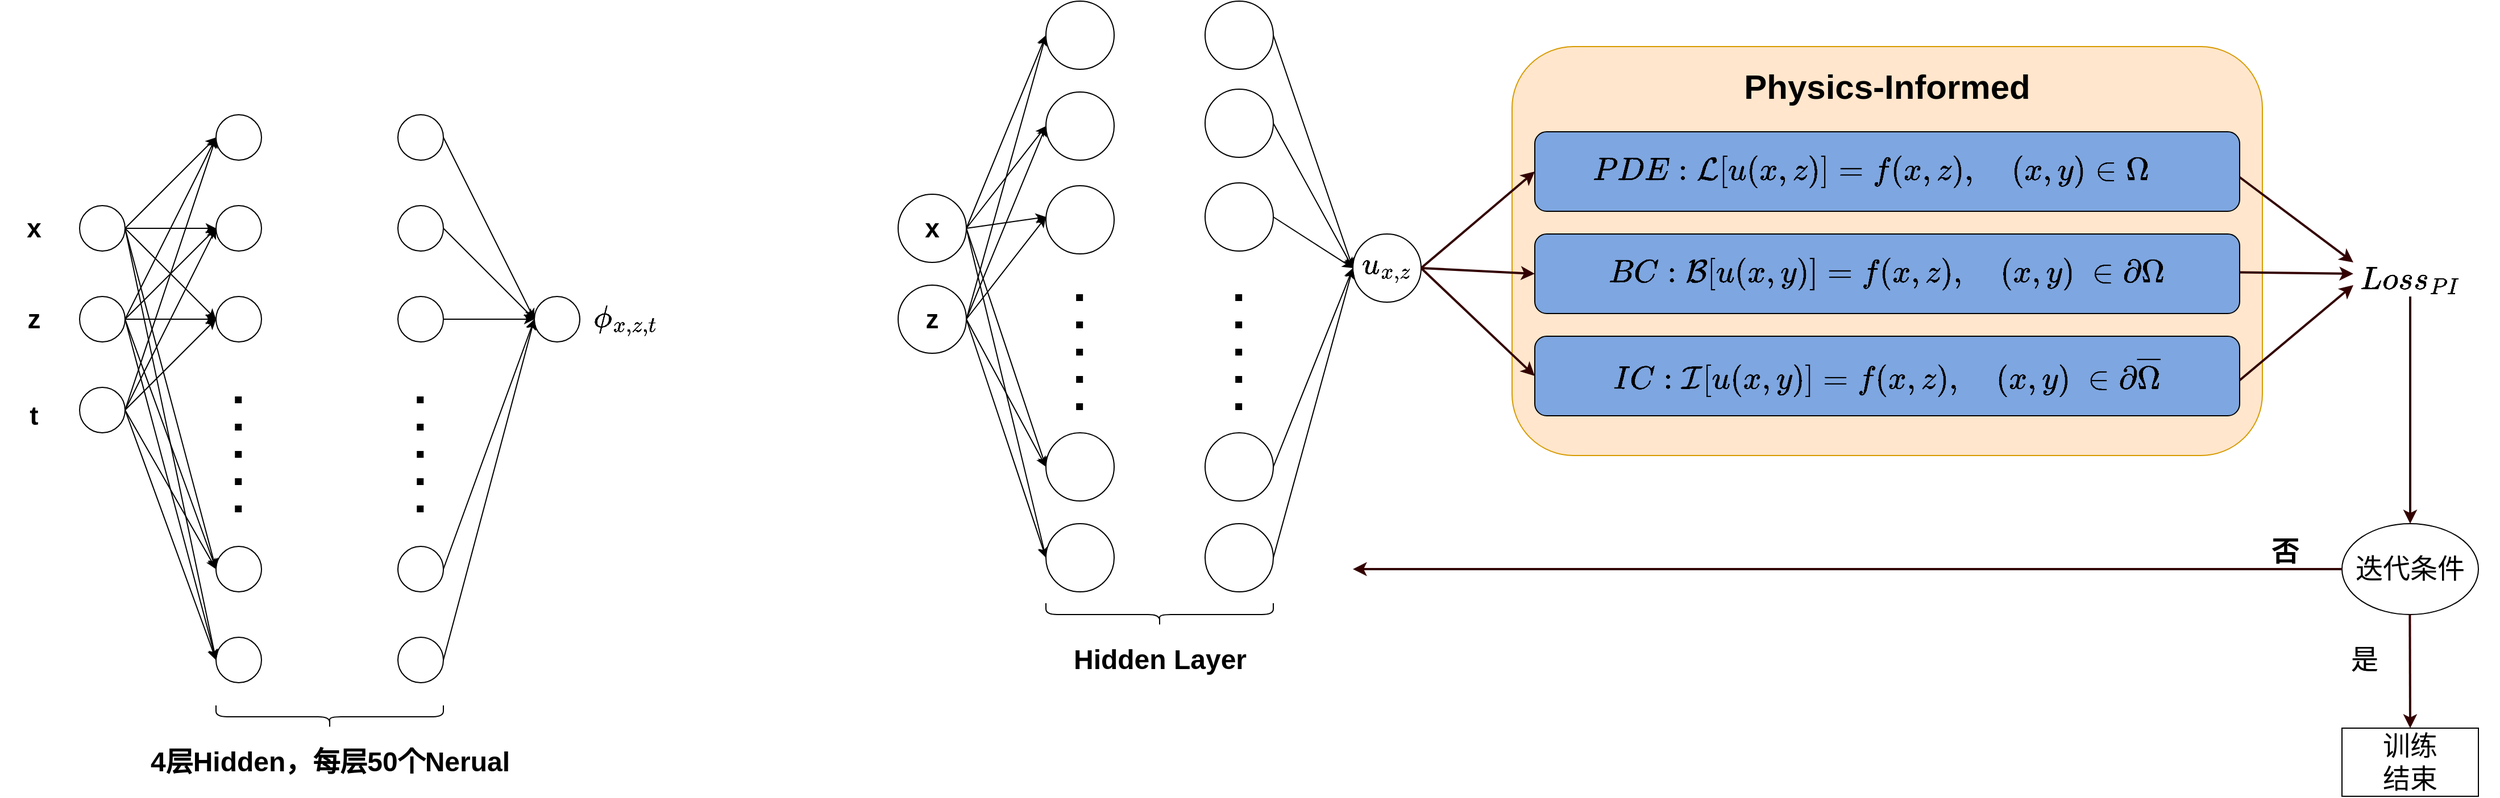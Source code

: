 <mxfile version="21.1.1" type="github">
  <diagram id="BGPPuXDgcSyirsf8uZ6b" name="第 1 页">
    <mxGraphModel dx="1051" dy="570" grid="1" gridSize="10" guides="1" tooltips="1" connect="1" arrows="1" fold="1" page="1" pageScale="1" pageWidth="827" pageHeight="1169" math="1" shadow="0">
      <root>
        <mxCell id="0" />
        <mxCell id="1" parent="0" />
        <mxCell id="BIqSKgo9l4PMibwo_51w-2" value="" style="ellipse;whiteSpace=wrap;html=1;aspect=fixed;" parent="1" vertex="1">
          <mxGeometry x="80" y="200" width="40" height="40" as="geometry" />
        </mxCell>
        <mxCell id="BIqSKgo9l4PMibwo_51w-4" value="" style="ellipse;whiteSpace=wrap;html=1;aspect=fixed;" parent="1" vertex="1">
          <mxGeometry x="80" y="280" width="40" height="40" as="geometry" />
        </mxCell>
        <mxCell id="BIqSKgo9l4PMibwo_51w-5" value="" style="ellipse;whiteSpace=wrap;html=1;aspect=fixed;" parent="1" vertex="1">
          <mxGeometry x="80" y="360" width="40" height="40" as="geometry" />
        </mxCell>
        <mxCell id="BIqSKgo9l4PMibwo_51w-6" value="" style="ellipse;whiteSpace=wrap;html=1;aspect=fixed;" parent="1" vertex="1">
          <mxGeometry x="200" y="120" width="40" height="40" as="geometry" />
        </mxCell>
        <mxCell id="BIqSKgo9l4PMibwo_51w-7" value="" style="ellipse;whiteSpace=wrap;html=1;aspect=fixed;" parent="1" vertex="1">
          <mxGeometry x="200" y="200" width="40" height="40" as="geometry" />
        </mxCell>
        <mxCell id="BIqSKgo9l4PMibwo_51w-8" value="" style="ellipse;whiteSpace=wrap;html=1;aspect=fixed;" parent="1" vertex="1">
          <mxGeometry x="200" y="280" width="40" height="40" as="geometry" />
        </mxCell>
        <mxCell id="BIqSKgo9l4PMibwo_51w-9" value="" style="ellipse;whiteSpace=wrap;html=1;aspect=fixed;" parent="1" vertex="1">
          <mxGeometry x="200" y="500" width="40" height="40" as="geometry" />
        </mxCell>
        <mxCell id="BIqSKgo9l4PMibwo_51w-10" value="" style="ellipse;whiteSpace=wrap;html=1;aspect=fixed;" parent="1" vertex="1">
          <mxGeometry x="200" y="580" width="40" height="40" as="geometry" />
        </mxCell>
        <mxCell id="BIqSKgo9l4PMibwo_51w-11" value="" style="ellipse;whiteSpace=wrap;html=1;aspect=fixed;" parent="1" vertex="1">
          <mxGeometry x="360" y="120" width="40" height="40" as="geometry" />
        </mxCell>
        <mxCell id="BIqSKgo9l4PMibwo_51w-12" value="" style="ellipse;whiteSpace=wrap;html=1;aspect=fixed;" parent="1" vertex="1">
          <mxGeometry x="360" y="200" width="40" height="40" as="geometry" />
        </mxCell>
        <mxCell id="BIqSKgo9l4PMibwo_51w-13" value="" style="ellipse;whiteSpace=wrap;html=1;aspect=fixed;" parent="1" vertex="1">
          <mxGeometry x="360" y="280" width="40" height="40" as="geometry" />
        </mxCell>
        <mxCell id="BIqSKgo9l4PMibwo_51w-14" value="" style="ellipse;whiteSpace=wrap;html=1;aspect=fixed;" parent="1" vertex="1">
          <mxGeometry x="360" y="500" width="40" height="40" as="geometry" />
        </mxCell>
        <mxCell id="BIqSKgo9l4PMibwo_51w-15" value="" style="ellipse;whiteSpace=wrap;html=1;aspect=fixed;" parent="1" vertex="1">
          <mxGeometry x="360" y="580" width="40" height="40" as="geometry" />
        </mxCell>
        <mxCell id="BIqSKgo9l4PMibwo_51w-17" value="" style="ellipse;whiteSpace=wrap;html=1;aspect=fixed;" parent="1" vertex="1">
          <mxGeometry x="480" y="280" width="40" height="40" as="geometry" />
        </mxCell>
        <mxCell id="BIqSKgo9l4PMibwo_51w-18" value="" style="endArrow=classic;html=1;rounded=0;exitX=1;exitY=0.5;exitDx=0;exitDy=0;entryX=0;entryY=0.5;entryDx=0;entryDy=0;" parent="1" source="BIqSKgo9l4PMibwo_51w-2" target="BIqSKgo9l4PMibwo_51w-6" edge="1">
          <mxGeometry width="50" height="50" relative="1" as="geometry">
            <mxPoint x="120" y="200" as="sourcePoint" />
            <mxPoint x="170" y="150" as="targetPoint" />
          </mxGeometry>
        </mxCell>
        <mxCell id="BIqSKgo9l4PMibwo_51w-19" value="" style="endArrow=classic;html=1;rounded=0;exitX=1;exitY=0.5;exitDx=0;exitDy=0;entryX=0;entryY=0.5;entryDx=0;entryDy=0;" parent="1" source="BIqSKgo9l4PMibwo_51w-2" target="BIqSKgo9l4PMibwo_51w-7" edge="1">
          <mxGeometry width="50" height="50" relative="1" as="geometry">
            <mxPoint x="130" y="230" as="sourcePoint" />
            <mxPoint x="210" y="150" as="targetPoint" />
          </mxGeometry>
        </mxCell>
        <mxCell id="BIqSKgo9l4PMibwo_51w-20" value="" style="endArrow=classic;html=1;rounded=0;entryX=0;entryY=0.5;entryDx=0;entryDy=0;" parent="1" target="BIqSKgo9l4PMibwo_51w-8" edge="1">
          <mxGeometry width="50" height="50" relative="1" as="geometry">
            <mxPoint x="120" y="220" as="sourcePoint" />
            <mxPoint x="210" y="230" as="targetPoint" />
          </mxGeometry>
        </mxCell>
        <mxCell id="BIqSKgo9l4PMibwo_51w-21" value="" style="endArrow=classic;html=1;rounded=0;entryX=0;entryY=0.5;entryDx=0;entryDy=0;" parent="1" target="BIqSKgo9l4PMibwo_51w-9" edge="1">
          <mxGeometry width="50" height="50" relative="1" as="geometry">
            <mxPoint x="120" y="220" as="sourcePoint" />
            <mxPoint x="220" y="240" as="targetPoint" />
          </mxGeometry>
        </mxCell>
        <mxCell id="BIqSKgo9l4PMibwo_51w-22" value="" style="endArrow=classic;html=1;rounded=0;entryX=0;entryY=0.5;entryDx=0;entryDy=0;exitX=1;exitY=0.5;exitDx=0;exitDy=0;" parent="1" source="BIqSKgo9l4PMibwo_51w-2" target="BIqSKgo9l4PMibwo_51w-10" edge="1">
          <mxGeometry width="50" height="50" relative="1" as="geometry">
            <mxPoint x="130" y="230" as="sourcePoint" />
            <mxPoint x="210" y="390" as="targetPoint" />
          </mxGeometry>
        </mxCell>
        <mxCell id="BIqSKgo9l4PMibwo_51w-23" value="" style="endArrow=classic;html=1;rounded=0;entryX=0;entryY=0.5;entryDx=0;entryDy=0;" parent="1" target="BIqSKgo9l4PMibwo_51w-6" edge="1">
          <mxGeometry width="50" height="50" relative="1" as="geometry">
            <mxPoint x="120" y="300" as="sourcePoint" />
            <mxPoint x="210" y="150.0" as="targetPoint" />
          </mxGeometry>
        </mxCell>
        <mxCell id="BIqSKgo9l4PMibwo_51w-24" value="" style="endArrow=classic;html=1;rounded=0;entryX=0;entryY=0.5;entryDx=0;entryDy=0;" parent="1" target="BIqSKgo9l4PMibwo_51w-7" edge="1">
          <mxGeometry width="50" height="50" relative="1" as="geometry">
            <mxPoint x="120" y="300" as="sourcePoint" />
            <mxPoint x="210" y="230" as="targetPoint" />
          </mxGeometry>
        </mxCell>
        <mxCell id="BIqSKgo9l4PMibwo_51w-25" value="" style="endArrow=classic;html=1;rounded=0;entryX=0;entryY=0.5;entryDx=0;entryDy=0;" parent="1" target="BIqSKgo9l4PMibwo_51w-8" edge="1">
          <mxGeometry width="50" height="50" relative="1" as="geometry">
            <mxPoint x="120" y="300" as="sourcePoint" />
            <mxPoint x="210" y="310" as="targetPoint" />
          </mxGeometry>
        </mxCell>
        <mxCell id="BIqSKgo9l4PMibwo_51w-26" value="" style="endArrow=classic;html=1;rounded=0;entryX=0;entryY=0.5;entryDx=0;entryDy=0;" parent="1" target="BIqSKgo9l4PMibwo_51w-9" edge="1">
          <mxGeometry width="50" height="50" relative="1" as="geometry">
            <mxPoint x="120" y="300" as="sourcePoint" />
            <mxPoint x="220" y="340" as="targetPoint" />
          </mxGeometry>
        </mxCell>
        <mxCell id="BIqSKgo9l4PMibwo_51w-27" value="" style="endArrow=classic;html=1;rounded=0;exitX=1;exitY=0.5;exitDx=0;exitDy=0;entryX=0;entryY=0.5;entryDx=0;entryDy=0;" parent="1" source="BIqSKgo9l4PMibwo_51w-4" target="BIqSKgo9l4PMibwo_51w-10" edge="1">
          <mxGeometry width="50" height="50" relative="1" as="geometry">
            <mxPoint x="130" y="230" as="sourcePoint" />
            <mxPoint x="140" y="470" as="targetPoint" />
          </mxGeometry>
        </mxCell>
        <mxCell id="BIqSKgo9l4PMibwo_51w-29" value="" style="endArrow=classic;html=1;rounded=0;exitX=1;exitY=0.5;exitDx=0;exitDy=0;entryX=0;entryY=0.5;entryDx=0;entryDy=0;" parent="1" source="BIqSKgo9l4PMibwo_51w-5" target="BIqSKgo9l4PMibwo_51w-6" edge="1">
          <mxGeometry width="50" height="50" relative="1" as="geometry">
            <mxPoint x="150" y="320" as="sourcePoint" />
            <mxPoint x="200" y="270" as="targetPoint" />
          </mxGeometry>
        </mxCell>
        <mxCell id="BIqSKgo9l4PMibwo_51w-30" value="" style="endArrow=classic;html=1;rounded=0;exitX=1;exitY=0.5;exitDx=0;exitDy=0;entryX=0;entryY=0.5;entryDx=0;entryDy=0;" parent="1" source="BIqSKgo9l4PMibwo_51w-5" target="BIqSKgo9l4PMibwo_51w-7" edge="1">
          <mxGeometry width="50" height="50" relative="1" as="geometry">
            <mxPoint x="130" y="390" as="sourcePoint" />
            <mxPoint x="210" y="150" as="targetPoint" />
          </mxGeometry>
        </mxCell>
        <mxCell id="BIqSKgo9l4PMibwo_51w-31" value="" style="endArrow=classic;html=1;rounded=0;exitX=1;exitY=0.5;exitDx=0;exitDy=0;entryX=0;entryY=0.5;entryDx=0;entryDy=0;" parent="1" source="BIqSKgo9l4PMibwo_51w-5" target="BIqSKgo9l4PMibwo_51w-8" edge="1">
          <mxGeometry width="50" height="50" relative="1" as="geometry">
            <mxPoint x="130" y="390" as="sourcePoint" />
            <mxPoint x="210" y="230" as="targetPoint" />
          </mxGeometry>
        </mxCell>
        <mxCell id="BIqSKgo9l4PMibwo_51w-32" value="" style="endArrow=classic;html=1;rounded=0;exitX=1;exitY=0.5;exitDx=0;exitDy=0;entryX=0;entryY=0.5;entryDx=0;entryDy=0;" parent="1" source="BIqSKgo9l4PMibwo_51w-5" target="BIqSKgo9l4PMibwo_51w-9" edge="1">
          <mxGeometry width="50" height="50" relative="1" as="geometry">
            <mxPoint x="130" y="530" as="sourcePoint" />
            <mxPoint x="210" y="450" as="targetPoint" />
          </mxGeometry>
        </mxCell>
        <mxCell id="BIqSKgo9l4PMibwo_51w-33" value="" style="endArrow=classic;html=1;rounded=0;exitX=1;exitY=0.5;exitDx=0;exitDy=0;entryX=0;entryY=0.5;entryDx=0;entryDy=0;" parent="1" source="BIqSKgo9l4PMibwo_51w-5" target="BIqSKgo9l4PMibwo_51w-10" edge="1">
          <mxGeometry width="50" height="50" relative="1" as="geometry">
            <mxPoint x="130" y="530" as="sourcePoint" />
            <mxPoint x="210" y="530" as="targetPoint" />
          </mxGeometry>
        </mxCell>
        <mxCell id="BIqSKgo9l4PMibwo_51w-39" value="" style="endArrow=classic;html=1;rounded=0;entryX=0;entryY=0.5;entryDx=0;entryDy=0;exitX=1;exitY=0.5;exitDx=0;exitDy=0;" parent="1" source="BIqSKgo9l4PMibwo_51w-13" target="BIqSKgo9l4PMibwo_51w-17" edge="1">
          <mxGeometry width="50" height="50" relative="1" as="geometry">
            <mxPoint x="630" y="200" as="sourcePoint" />
            <mxPoint x="710" y="440" as="targetPoint" />
          </mxGeometry>
        </mxCell>
        <mxCell id="BIqSKgo9l4PMibwo_51w-44" value="" style="endArrow=classic;html=1;rounded=0;exitX=1;exitY=0.5;exitDx=0;exitDy=0;entryX=0;entryY=0.5;entryDx=0;entryDy=0;" parent="1" source="BIqSKgo9l4PMibwo_51w-15" target="BIqSKgo9l4PMibwo_51w-17" edge="1">
          <mxGeometry width="50" height="50" relative="1" as="geometry">
            <mxPoint x="630" y="280" as="sourcePoint" />
            <mxPoint x="710" y="440" as="targetPoint" />
          </mxGeometry>
        </mxCell>
        <mxCell id="BIqSKgo9l4PMibwo_51w-46" value="" style="endArrow=classic;html=1;rounded=0;exitX=1;exitY=0.5;exitDx=0;exitDy=0;entryX=0;entryY=0.5;entryDx=0;entryDy=0;" parent="1" source="BIqSKgo9l4PMibwo_51w-11" target="BIqSKgo9l4PMibwo_51w-17" edge="1">
          <mxGeometry width="50" height="50" relative="1" as="geometry">
            <mxPoint x="630" y="360" as="sourcePoint" />
            <mxPoint x="710" y="200" as="targetPoint" />
          </mxGeometry>
        </mxCell>
        <mxCell id="BIqSKgo9l4PMibwo_51w-48" value="" style="endArrow=classic;html=1;rounded=0;exitX=1;exitY=0.5;exitDx=0;exitDy=0;entryX=0;entryY=0.5;entryDx=0;entryDy=0;" parent="1" source="BIqSKgo9l4PMibwo_51w-12" target="BIqSKgo9l4PMibwo_51w-17" edge="1">
          <mxGeometry width="50" height="50" relative="1" as="geometry">
            <mxPoint x="630" y="360" as="sourcePoint" />
            <mxPoint x="710" y="360" as="targetPoint" />
          </mxGeometry>
        </mxCell>
        <mxCell id="BIqSKgo9l4PMibwo_51w-49" value="" style="endArrow=classic;html=1;rounded=0;exitX=1;exitY=0.5;exitDx=0;exitDy=0;entryX=0;entryY=0.5;entryDx=0;entryDy=0;" parent="1" source="BIqSKgo9l4PMibwo_51w-14" target="BIqSKgo9l4PMibwo_51w-17" edge="1">
          <mxGeometry width="50" height="50" relative="1" as="geometry">
            <mxPoint x="630" y="360" as="sourcePoint" />
            <mxPoint x="710" y="440" as="targetPoint" />
          </mxGeometry>
        </mxCell>
        <mxCell id="BIqSKgo9l4PMibwo_51w-50" value="&lt;font style=&quot;font-size: 23px;&quot;&gt;&lt;b&gt;x&lt;/b&gt;&lt;/font&gt;" style="text;html=1;strokeColor=none;fillColor=none;align=center;verticalAlign=middle;whiteSpace=wrap;rounded=0;" parent="1" vertex="1">
          <mxGeometry x="10" y="205" width="60" height="30" as="geometry" />
        </mxCell>
        <mxCell id="BIqSKgo9l4PMibwo_51w-51" value="&lt;span style=&quot;font-size: 23px;&quot;&gt;&lt;b&gt;z&lt;/b&gt;&lt;/span&gt;" style="text;html=1;strokeColor=none;fillColor=none;align=center;verticalAlign=middle;whiteSpace=wrap;rounded=0;" parent="1" vertex="1">
          <mxGeometry x="10" y="285" width="60" height="30" as="geometry" />
        </mxCell>
        <mxCell id="BIqSKgo9l4PMibwo_51w-52" value="&lt;span style=&quot;font-size: 23px;&quot;&gt;&lt;b&gt;t&lt;/b&gt;&lt;/span&gt;" style="text;html=1;strokeColor=none;fillColor=none;align=center;verticalAlign=middle;whiteSpace=wrap;rounded=0;" parent="1" vertex="1">
          <mxGeometry x="10" y="370" width="60" height="30" as="geometry" />
        </mxCell>
        <mxCell id="BIqSKgo9l4PMibwo_51w-53" value="&lt;span style=&quot;font-size: 23px;&quot;&gt;&lt;b&gt;$$\phi_{x,z,t}$$&lt;/b&gt;&lt;/span&gt;" style="text;html=1;strokeColor=none;fillColor=none;align=center;verticalAlign=middle;whiteSpace=wrap;rounded=0;" parent="1" vertex="1">
          <mxGeometry x="530" y="285" width="60" height="30" as="geometry" />
        </mxCell>
        <mxCell id="BIqSKgo9l4PMibwo_51w-54" value="" style="shape=curlyBracket;whiteSpace=wrap;html=1;rounded=1;fontSize=23;direction=north;" parent="1" vertex="1">
          <mxGeometry x="200" y="640" width="200" height="20" as="geometry" />
        </mxCell>
        <mxCell id="BIqSKgo9l4PMibwo_51w-56" value="" style="endArrow=none;dashed=1;html=1;dashPattern=1 3;strokeWidth=6;rounded=1;fontSize=29;" parent="1" edge="1">
          <mxGeometry width="50" height="50" relative="1" as="geometry">
            <mxPoint x="219.63" y="470" as="sourcePoint" />
            <mxPoint x="219.63" y="350" as="targetPoint" />
          </mxGeometry>
        </mxCell>
        <mxCell id="BIqSKgo9l4PMibwo_51w-57" value="" style="endArrow=none;dashed=1;html=1;dashPattern=1 3;strokeWidth=6;rounded=1;fontSize=29;" parent="1" edge="1">
          <mxGeometry width="50" height="50" relative="1" as="geometry">
            <mxPoint x="379.63" y="470" as="sourcePoint" />
            <mxPoint x="379.63" y="350" as="targetPoint" />
          </mxGeometry>
        </mxCell>
        <mxCell id="BIqSKgo9l4PMibwo_51w-58" value="4层Hidden，每层50个Nerual" style="text;strokeColor=none;fillColor=none;html=1;fontSize=24;fontStyle=1;verticalAlign=middle;align=center;" parent="1" vertex="1">
          <mxGeometry x="250" y="670" width="100" height="40" as="geometry" />
        </mxCell>
        <mxCell id="tx-F0HuQwgRJXuI3f8wR-14" value="" style="ellipse;whiteSpace=wrap;html=1;aspect=fixed;" vertex="1" parent="1">
          <mxGeometry x="1200" y="225" width="60" height="60" as="geometry" />
        </mxCell>
        <mxCell id="tx-F0HuQwgRJXuI3f8wR-15" value="" style="endArrow=classic;html=1;rounded=0;exitX=1;exitY=0.5;exitDx=0;exitDy=0;entryX=0;entryY=0.5;entryDx=0;entryDy=0;" edge="1" parent="1">
          <mxGeometry width="50" height="50" relative="1" as="geometry">
            <mxPoint x="860" y="220" as="sourcePoint" />
            <mxPoint x="930" y="50.0" as="targetPoint" />
          </mxGeometry>
        </mxCell>
        <mxCell id="tx-F0HuQwgRJXuI3f8wR-16" value="" style="endArrow=classic;html=1;rounded=0;exitX=1;exitY=0.5;exitDx=0;exitDy=0;entryX=0;entryY=0.5;entryDx=0;entryDy=0;" edge="1" parent="1">
          <mxGeometry width="50" height="50" relative="1" as="geometry">
            <mxPoint x="860" y="220" as="sourcePoint" />
            <mxPoint x="930" y="130" as="targetPoint" />
          </mxGeometry>
        </mxCell>
        <mxCell id="tx-F0HuQwgRJXuI3f8wR-17" value="" style="endArrow=classic;html=1;rounded=0;entryX=0;entryY=0.5;entryDx=0;entryDy=0;" edge="1" parent="1">
          <mxGeometry width="50" height="50" relative="1" as="geometry">
            <mxPoint x="860" y="220" as="sourcePoint" />
            <mxPoint x="930" y="210" as="targetPoint" />
          </mxGeometry>
        </mxCell>
        <mxCell id="tx-F0HuQwgRJXuI3f8wR-18" value="" style="endArrow=classic;html=1;rounded=0;entryX=0;entryY=0.5;entryDx=0;entryDy=0;" edge="1" parent="1">
          <mxGeometry width="50" height="50" relative="1" as="geometry">
            <mxPoint x="860" y="220" as="sourcePoint" />
            <mxPoint x="930" y="430" as="targetPoint" />
          </mxGeometry>
        </mxCell>
        <mxCell id="tx-F0HuQwgRJXuI3f8wR-19" value="" style="endArrow=classic;html=1;rounded=0;entryX=0;entryY=0.5;entryDx=0;entryDy=0;exitX=1;exitY=0.5;exitDx=0;exitDy=0;" edge="1" parent="1">
          <mxGeometry width="50" height="50" relative="1" as="geometry">
            <mxPoint x="860" y="220" as="sourcePoint" />
            <mxPoint x="930" y="510" as="targetPoint" />
          </mxGeometry>
        </mxCell>
        <mxCell id="tx-F0HuQwgRJXuI3f8wR-20" value="" style="endArrow=classic;html=1;rounded=0;entryX=0;entryY=0.5;entryDx=0;entryDy=0;" edge="1" parent="1">
          <mxGeometry width="50" height="50" relative="1" as="geometry">
            <mxPoint x="860" y="300" as="sourcePoint" />
            <mxPoint x="930" y="50.0" as="targetPoint" />
          </mxGeometry>
        </mxCell>
        <mxCell id="tx-F0HuQwgRJXuI3f8wR-21" value="" style="endArrow=classic;html=1;rounded=0;entryX=0;entryY=0.5;entryDx=0;entryDy=0;" edge="1" parent="1">
          <mxGeometry width="50" height="50" relative="1" as="geometry">
            <mxPoint x="860" y="300" as="sourcePoint" />
            <mxPoint x="930" y="130" as="targetPoint" />
          </mxGeometry>
        </mxCell>
        <mxCell id="tx-F0HuQwgRJXuI3f8wR-22" value="" style="endArrow=classic;html=1;rounded=0;entryX=0;entryY=0.5;entryDx=0;entryDy=0;" edge="1" parent="1">
          <mxGeometry width="50" height="50" relative="1" as="geometry">
            <mxPoint x="860" y="300" as="sourcePoint" />
            <mxPoint x="930" y="210" as="targetPoint" />
          </mxGeometry>
        </mxCell>
        <mxCell id="tx-F0HuQwgRJXuI3f8wR-23" value="" style="endArrow=classic;html=1;rounded=0;entryX=0;entryY=0.5;entryDx=0;entryDy=0;" edge="1" parent="1">
          <mxGeometry width="50" height="50" relative="1" as="geometry">
            <mxPoint x="860" y="300" as="sourcePoint" />
            <mxPoint x="930" y="430" as="targetPoint" />
          </mxGeometry>
        </mxCell>
        <mxCell id="tx-F0HuQwgRJXuI3f8wR-24" value="" style="endArrow=classic;html=1;rounded=0;exitX=1;exitY=0.5;exitDx=0;exitDy=0;entryX=0;entryY=0.5;entryDx=0;entryDy=0;" edge="1" parent="1">
          <mxGeometry width="50" height="50" relative="1" as="geometry">
            <mxPoint x="860" y="300" as="sourcePoint" />
            <mxPoint x="930" y="510" as="targetPoint" />
          </mxGeometry>
        </mxCell>
        <mxCell id="tx-F0HuQwgRJXuI3f8wR-30" value="" style="endArrow=classic;html=1;rounded=0;entryX=0;entryY=0.5;entryDx=0;entryDy=0;exitX=1;exitY=0.5;exitDx=0;exitDy=0;" edge="1" parent="1" source="tx-F0HuQwgRJXuI3f8wR-73" target="tx-F0HuQwgRJXuI3f8wR-14">
          <mxGeometry width="50" height="50" relative="1" as="geometry">
            <mxPoint x="1130" y="210" as="sourcePoint" />
            <mxPoint x="1440" y="350" as="targetPoint" />
          </mxGeometry>
        </mxCell>
        <mxCell id="tx-F0HuQwgRJXuI3f8wR-31" value="" style="endArrow=classic;html=1;rounded=0;exitX=1;exitY=0.5;exitDx=0;exitDy=0;entryX=0;entryY=0.5;entryDx=0;entryDy=0;" edge="1" parent="1" source="tx-F0HuQwgRJXuI3f8wR-75" target="tx-F0HuQwgRJXuI3f8wR-14">
          <mxGeometry width="50" height="50" relative="1" as="geometry">
            <mxPoint x="1130" y="510" as="sourcePoint" />
            <mxPoint x="1210" y="210" as="targetPoint" />
          </mxGeometry>
        </mxCell>
        <mxCell id="tx-F0HuQwgRJXuI3f8wR-32" value="" style="endArrow=classic;html=1;rounded=0;exitX=1;exitY=0.5;exitDx=0;exitDy=0;entryX=0;entryY=0.5;entryDx=0;entryDy=0;" edge="1" parent="1" source="tx-F0HuQwgRJXuI3f8wR-71" target="tx-F0HuQwgRJXuI3f8wR-14">
          <mxGeometry width="50" height="50" relative="1" as="geometry">
            <mxPoint x="1130" y="50" as="sourcePoint" />
            <mxPoint x="1440" y="110" as="targetPoint" />
          </mxGeometry>
        </mxCell>
        <mxCell id="tx-F0HuQwgRJXuI3f8wR-33" value="" style="endArrow=classic;html=1;rounded=0;exitX=1;exitY=0.5;exitDx=0;exitDy=0;entryX=0;entryY=0.5;entryDx=0;entryDy=0;" edge="1" parent="1" source="tx-F0HuQwgRJXuI3f8wR-72" target="tx-F0HuQwgRJXuI3f8wR-14">
          <mxGeometry width="50" height="50" relative="1" as="geometry">
            <mxPoint x="1130" y="130" as="sourcePoint" />
            <mxPoint x="1440" y="270" as="targetPoint" />
          </mxGeometry>
        </mxCell>
        <mxCell id="tx-F0HuQwgRJXuI3f8wR-34" value="" style="endArrow=classic;html=1;rounded=0;exitX=1;exitY=0.5;exitDx=0;exitDy=0;entryX=0;entryY=0.5;entryDx=0;entryDy=0;" edge="1" parent="1" source="tx-F0HuQwgRJXuI3f8wR-74" target="tx-F0HuQwgRJXuI3f8wR-14">
          <mxGeometry width="50" height="50" relative="1" as="geometry">
            <mxPoint x="1130" y="430" as="sourcePoint" />
            <mxPoint x="1440" y="350" as="targetPoint" />
          </mxGeometry>
        </mxCell>
        <mxCell id="tx-F0HuQwgRJXuI3f8wR-38" value="&lt;span style=&quot;font-size: 23px;&quot;&gt;&lt;b&gt;$$u_{x,z}$$&lt;/b&gt;&lt;/span&gt;" style="text;html=1;strokeColor=none;fillColor=none;align=center;verticalAlign=middle;whiteSpace=wrap;rounded=0;" vertex="1" parent="1">
          <mxGeometry x="1205" y="240" width="50" height="25" as="geometry" />
        </mxCell>
        <mxCell id="tx-F0HuQwgRJXuI3f8wR-39" value="" style="shape=curlyBracket;whiteSpace=wrap;html=1;rounded=1;fontSize=23;direction=north;" vertex="1" parent="1">
          <mxGeometry x="930" y="550" width="200" height="20" as="geometry" />
        </mxCell>
        <mxCell id="tx-F0HuQwgRJXuI3f8wR-40" value="" style="endArrow=none;dashed=1;html=1;dashPattern=1 3;strokeWidth=6;rounded=1;fontSize=29;" edge="1" parent="1">
          <mxGeometry width="50" height="50" relative="1" as="geometry">
            <mxPoint x="959.58" y="380" as="sourcePoint" />
            <mxPoint x="959.58" y="260" as="targetPoint" />
          </mxGeometry>
        </mxCell>
        <mxCell id="tx-F0HuQwgRJXuI3f8wR-41" value="" style="endArrow=none;dashed=1;html=1;dashPattern=1 3;strokeWidth=6;rounded=1;fontSize=29;" edge="1" parent="1">
          <mxGeometry width="50" height="50" relative="1" as="geometry">
            <mxPoint x="1099.58" y="380" as="sourcePoint" />
            <mxPoint x="1099.58" y="260" as="targetPoint" />
          </mxGeometry>
        </mxCell>
        <mxCell id="tx-F0HuQwgRJXuI3f8wR-42" value="Hidden Layer" style="text;strokeColor=none;fillColor=none;html=1;fontSize=24;fontStyle=1;verticalAlign=middle;align=center;" vertex="1" parent="1">
          <mxGeometry x="980" y="580" width="100" height="40" as="geometry" />
        </mxCell>
        <mxCell id="tx-F0HuQwgRJXuI3f8wR-45" value="" style="rounded=1;whiteSpace=wrap;html=1;fillColor=#ffe6cc;strokeColor=#d79b00;" vertex="1" parent="1">
          <mxGeometry x="1340" y="60" width="660" height="360" as="geometry" />
        </mxCell>
        <mxCell id="tx-F0HuQwgRJXuI3f8wR-48" value="&lt;font size=&quot;1&quot; style=&quot;&quot;&gt;&lt;b style=&quot;font-size: 30px;&quot;&gt;Physics-Informed&lt;/b&gt;&lt;/font&gt;" style="text;html=1;strokeColor=none;fillColor=none;align=center;verticalAlign=middle;whiteSpace=wrap;rounded=0;" vertex="1" parent="1">
          <mxGeometry x="1495" y="70" width="350" height="50" as="geometry" />
        </mxCell>
        <mxCell id="tx-F0HuQwgRJXuI3f8wR-56" value="" style="rounded=1;whiteSpace=wrap;html=1;fillColor=#7EA6E0;" vertex="1" parent="1">
          <mxGeometry x="1360" y="135" width="620" height="70" as="geometry" />
        </mxCell>
        <mxCell id="tx-F0HuQwgRJXuI3f8wR-49" value="&lt;font size=&quot;1&quot; style=&quot;&quot;&gt;&lt;b style=&quot;font-size: 24px;&quot;&gt;$$PDE:\mathcal{L}[u(x,z)]=f(x,z), \quad (x,y) \in \Omega \quad $$&lt;/b&gt;&lt;/font&gt;" style="text;html=1;strokeColor=none;fillColor=none;align=center;verticalAlign=middle;whiteSpace=wrap;rounded=0;" vertex="1" parent="1">
          <mxGeometry x="1391.12" y="145" width="557.75" height="50" as="geometry" />
        </mxCell>
        <mxCell id="tx-F0HuQwgRJXuI3f8wR-58" value="" style="rounded=1;whiteSpace=wrap;html=1;fillColor=#7EA6E0;" vertex="1" parent="1">
          <mxGeometry x="1360" y="225" width="620" height="70" as="geometry" />
        </mxCell>
        <mxCell id="tx-F0HuQwgRJXuI3f8wR-50" value="&lt;font style=&quot;font-size: 24px;&quot;&gt;$$BC:\mathcal{B}[u(x,y)]=f(x,z), \quad (x,y) \ \in&amp;nbsp; \partial \Omega$$&lt;/font&gt;" style="text;html=1;strokeColor=none;fillColor=none;align=center;verticalAlign=middle;whiteSpace=wrap;rounded=0;" vertex="1" parent="1">
          <mxGeometry x="1412" y="225" width="516" height="70" as="geometry" />
        </mxCell>
        <mxCell id="tx-F0HuQwgRJXuI3f8wR-61" value="" style="rounded=1;whiteSpace=wrap;html=1;fillColor=#7EA6E0;" vertex="1" parent="1">
          <mxGeometry x="1360" y="315" width="620" height="70" as="geometry" />
        </mxCell>
        <mxCell id="tx-F0HuQwgRJXuI3f8wR-51" value="&lt;b&gt;&lt;font style=&quot;font-size: 24px;&quot;&gt;$$IC:\mathcal{I}[u(x,y)]=f(x,z), \quad (x,y) \ \in&amp;nbsp; \partial \overline{\Omega}$$&lt;/font&gt;&lt;/b&gt;" style="text;html=1;strokeColor=none;fillColor=none;align=center;verticalAlign=middle;whiteSpace=wrap;rounded=0;" vertex="1" parent="1">
          <mxGeometry x="1470" y="310" width="400" height="80" as="geometry" />
        </mxCell>
        <mxCell id="tx-F0HuQwgRJXuI3f8wR-65" value="" style="endArrow=classic;html=1;rounded=0;exitX=1;exitY=0.5;exitDx=0;exitDy=0;fillColor=#a0522d;strokeColor=#330000;strokeWidth=2;entryX=0;entryY=0.5;entryDx=0;entryDy=0;" edge="1" parent="1" source="tx-F0HuQwgRJXuI3f8wR-14" target="tx-F0HuQwgRJXuI3f8wR-56">
          <mxGeometry width="50" height="50" relative="1" as="geometry">
            <mxPoint x="1290" y="690" as="sourcePoint" />
            <mxPoint x="1510" y="580" as="targetPoint" />
          </mxGeometry>
        </mxCell>
        <mxCell id="tx-F0HuQwgRJXuI3f8wR-68" value="" style="endArrow=classic;html=1;rounded=0;exitX=1;exitY=0.5;exitDx=0;exitDy=0;fillColor=#a0522d;strokeColor=#330000;strokeWidth=2;entryX=0;entryY=0.5;entryDx=0;entryDy=0;" edge="1" parent="1" source="tx-F0HuQwgRJXuI3f8wR-14" target="tx-F0HuQwgRJXuI3f8wR-58">
          <mxGeometry width="50" height="50" relative="1" as="geometry">
            <mxPoint x="1260" y="270" as="sourcePoint" />
            <mxPoint x="1380" y="190" as="targetPoint" />
          </mxGeometry>
        </mxCell>
        <mxCell id="tx-F0HuQwgRJXuI3f8wR-69" value="" style="endArrow=classic;html=1;rounded=0;fillColor=#a0522d;strokeColor=#330000;strokeWidth=2;entryX=0;entryY=0.5;entryDx=0;entryDy=0;exitX=1;exitY=0.5;exitDx=0;exitDy=0;" edge="1" parent="1" source="tx-F0HuQwgRJXuI3f8wR-14" target="tx-F0HuQwgRJXuI3f8wR-61">
          <mxGeometry width="50" height="50" relative="1" as="geometry">
            <mxPoint x="1260" y="360" as="sourcePoint" />
            <mxPoint x="1380" y="280" as="targetPoint" />
          </mxGeometry>
        </mxCell>
        <mxCell id="tx-F0HuQwgRJXuI3f8wR-71" value="" style="ellipse;whiteSpace=wrap;html=1;aspect=fixed;" vertex="1" parent="1">
          <mxGeometry x="1070" y="20" width="60" height="60" as="geometry" />
        </mxCell>
        <mxCell id="tx-F0HuQwgRJXuI3f8wR-72" value="" style="ellipse;whiteSpace=wrap;html=1;aspect=fixed;" vertex="1" parent="1">
          <mxGeometry x="1070" y="97.5" width="60" height="60" as="geometry" />
        </mxCell>
        <mxCell id="tx-F0HuQwgRJXuI3f8wR-73" value="" style="ellipse;whiteSpace=wrap;html=1;aspect=fixed;" vertex="1" parent="1">
          <mxGeometry x="1070" y="180" width="60" height="60" as="geometry" />
        </mxCell>
        <mxCell id="tx-F0HuQwgRJXuI3f8wR-74" value="" style="ellipse;whiteSpace=wrap;html=1;aspect=fixed;" vertex="1" parent="1">
          <mxGeometry x="1070" y="400" width="60" height="60" as="geometry" />
        </mxCell>
        <mxCell id="tx-F0HuQwgRJXuI3f8wR-75" value="" style="ellipse;whiteSpace=wrap;html=1;aspect=fixed;" vertex="1" parent="1">
          <mxGeometry x="1070" y="480" width="60" height="60" as="geometry" />
        </mxCell>
        <mxCell id="tx-F0HuQwgRJXuI3f8wR-76" value="" style="ellipse;whiteSpace=wrap;html=1;aspect=fixed;" vertex="1" parent="1">
          <mxGeometry x="930" y="400" width="60" height="60" as="geometry" />
        </mxCell>
        <mxCell id="tx-F0HuQwgRJXuI3f8wR-77" value="" style="ellipse;whiteSpace=wrap;html=1;aspect=fixed;" vertex="1" parent="1">
          <mxGeometry x="930" y="480" width="60" height="60" as="geometry" />
        </mxCell>
        <mxCell id="tx-F0HuQwgRJXuI3f8wR-78" value="" style="ellipse;whiteSpace=wrap;html=1;aspect=fixed;" vertex="1" parent="1">
          <mxGeometry x="930" y="182.5" width="60" height="60" as="geometry" />
        </mxCell>
        <mxCell id="tx-F0HuQwgRJXuI3f8wR-79" value="" style="ellipse;whiteSpace=wrap;html=1;aspect=fixed;" vertex="1" parent="1">
          <mxGeometry x="930" y="100" width="60" height="60" as="geometry" />
        </mxCell>
        <mxCell id="tx-F0HuQwgRJXuI3f8wR-80" value="" style="ellipse;whiteSpace=wrap;html=1;aspect=fixed;" vertex="1" parent="1">
          <mxGeometry x="930" y="20" width="60" height="60" as="geometry" />
        </mxCell>
        <mxCell id="tx-F0HuQwgRJXuI3f8wR-81" value="" style="ellipse;whiteSpace=wrap;html=1;aspect=fixed;" vertex="1" parent="1">
          <mxGeometry x="800" y="190" width="60" height="60" as="geometry" />
        </mxCell>
        <mxCell id="tx-F0HuQwgRJXuI3f8wR-82" value="" style="ellipse;whiteSpace=wrap;html=1;aspect=fixed;" vertex="1" parent="1">
          <mxGeometry x="800" y="270" width="60" height="60" as="geometry" />
        </mxCell>
        <mxCell id="tx-F0HuQwgRJXuI3f8wR-36" value="&lt;span style=&quot;font-size: 23px;&quot;&gt;&lt;b&gt;z&lt;/b&gt;&lt;/span&gt;" style="text;html=1;strokeColor=none;fillColor=none;align=center;verticalAlign=middle;whiteSpace=wrap;rounded=0;" vertex="1" parent="1">
          <mxGeometry x="800" y="285" width="60" height="30" as="geometry" />
        </mxCell>
        <mxCell id="tx-F0HuQwgRJXuI3f8wR-35" value="&lt;font style=&quot;font-size: 23px;&quot;&gt;&lt;b&gt;x&lt;/b&gt;&lt;/font&gt;" style="text;html=1;strokeColor=none;fillColor=none;align=center;verticalAlign=middle;whiteSpace=wrap;rounded=0;" vertex="1" parent="1">
          <mxGeometry x="800" y="205" width="60" height="30" as="geometry" />
        </mxCell>
        <mxCell id="tx-F0HuQwgRJXuI3f8wR-84" value="" style="endArrow=classic;html=1;rounded=0;exitX=1;exitY=0.5;exitDx=0;exitDy=0;fillColor=#a0522d;strokeColor=#330000;strokeWidth=2;" edge="1" parent="1">
          <mxGeometry width="50" height="50" relative="1" as="geometry">
            <mxPoint x="1980" y="175" as="sourcePoint" />
            <mxPoint x="2080" y="250" as="targetPoint" />
          </mxGeometry>
        </mxCell>
        <mxCell id="tx-F0HuQwgRJXuI3f8wR-85" value="" style="endArrow=classic;html=1;rounded=0;exitX=1;exitY=0.5;exitDx=0;exitDy=0;fillColor=#a0522d;strokeColor=#330000;strokeWidth=2;" edge="1" parent="1">
          <mxGeometry width="50" height="50" relative="1" as="geometry">
            <mxPoint x="1980" y="258.75" as="sourcePoint" />
            <mxPoint x="2080" y="260" as="targetPoint" />
          </mxGeometry>
        </mxCell>
        <mxCell id="tx-F0HuQwgRJXuI3f8wR-86" value="" style="endArrow=classic;html=1;rounded=0;fillColor=#a0522d;strokeColor=#330000;strokeWidth=2;exitX=1;exitY=0.5;exitDx=0;exitDy=0;" edge="1" parent="1">
          <mxGeometry width="50" height="50" relative="1" as="geometry">
            <mxPoint x="1980" y="353.75" as="sourcePoint" />
            <mxPoint x="2080" y="270" as="targetPoint" />
          </mxGeometry>
        </mxCell>
        <mxCell id="tx-F0HuQwgRJXuI3f8wR-92" value="&lt;font style=&quot;font-size: 24px;&quot;&gt;$$Loss_{PI}$$&lt;/font&gt;" style="text;html=1;strokeColor=none;fillColor=none;align=center;verticalAlign=middle;whiteSpace=wrap;rounded=0;" vertex="1" parent="1">
          <mxGeometry x="2100" y="250" width="60" height="30" as="geometry" />
        </mxCell>
        <mxCell id="tx-F0HuQwgRJXuI3f8wR-93" value="&lt;span style=&quot;font-size: 24px;&quot;&gt;迭代条件&lt;/span&gt;" style="ellipse;whiteSpace=wrap;html=1;" vertex="1" parent="1">
          <mxGeometry x="2070" y="480" width="120" height="80" as="geometry" />
        </mxCell>
        <mxCell id="tx-F0HuQwgRJXuI3f8wR-94" value="" style="endArrow=classic;html=1;rounded=0;fillColor=#a0522d;strokeColor=#330000;strokeWidth=2;exitX=0.5;exitY=1;exitDx=0;exitDy=0;entryX=0.5;entryY=0;entryDx=0;entryDy=0;" edge="1" parent="1" source="tx-F0HuQwgRJXuI3f8wR-92" target="tx-F0HuQwgRJXuI3f8wR-93">
          <mxGeometry width="50" height="50" relative="1" as="geometry">
            <mxPoint x="2110" y="460" as="sourcePoint" />
            <mxPoint x="2210" y="376.25" as="targetPoint" />
          </mxGeometry>
        </mxCell>
        <mxCell id="tx-F0HuQwgRJXuI3f8wR-95" value="" style="endArrow=classic;html=1;rounded=0;fillColor=#a0522d;strokeColor=#330000;strokeWidth=2;" edge="1" parent="1" source="tx-F0HuQwgRJXuI3f8wR-93">
          <mxGeometry width="50" height="50" relative="1" as="geometry">
            <mxPoint x="1860" y="440" as="sourcePoint" />
            <mxPoint x="1200" y="520" as="targetPoint" />
          </mxGeometry>
        </mxCell>
        <mxCell id="tx-F0HuQwgRJXuI3f8wR-97" value="&lt;font style=&quot;font-size: 24px;&quot;&gt;&lt;b&gt;否&lt;/b&gt;&lt;/font&gt;" style="text;html=1;strokeColor=none;fillColor=none;align=center;verticalAlign=middle;whiteSpace=wrap;rounded=0;" vertex="1" parent="1">
          <mxGeometry x="1990" y="490" width="60" height="30" as="geometry" />
        </mxCell>
        <mxCell id="tx-F0HuQwgRJXuI3f8wR-98" value="&lt;font style=&quot;font-size: 24px;&quot;&gt;是&lt;/font&gt;" style="text;html=1;strokeColor=none;fillColor=none;align=center;verticalAlign=middle;whiteSpace=wrap;rounded=0;" vertex="1" parent="1">
          <mxGeometry x="2060" y="585" width="60" height="30" as="geometry" />
        </mxCell>
        <mxCell id="tx-F0HuQwgRJXuI3f8wR-99" value="" style="endArrow=classic;html=1;rounded=0;fillColor=#a0522d;strokeColor=#330000;strokeWidth=2;exitX=0.5;exitY=1;exitDx=0;exitDy=0;" edge="1" parent="1">
          <mxGeometry width="50" height="50" relative="1" as="geometry">
            <mxPoint x="2129.71" y="560" as="sourcePoint" />
            <mxPoint x="2130" y="660" as="targetPoint" />
          </mxGeometry>
        </mxCell>
        <mxCell id="tx-F0HuQwgRJXuI3f8wR-100" value="" style="rounded=0;whiteSpace=wrap;html=1;" vertex="1" parent="1">
          <mxGeometry x="2070" y="660" width="120" height="60" as="geometry" />
        </mxCell>
        <mxCell id="tx-F0HuQwgRJXuI3f8wR-102" value="&lt;font style=&quot;font-size: 24px;&quot;&gt;是&lt;/font&gt;" style="text;html=1;strokeColor=none;fillColor=none;align=center;verticalAlign=middle;whiteSpace=wrap;rounded=0;" vertex="1" parent="1">
          <mxGeometry x="2060" y="585" width="60" height="30" as="geometry" />
        </mxCell>
        <mxCell id="tx-F0HuQwgRJXuI3f8wR-103" value="&lt;font style=&quot;font-size: 24px;&quot;&gt;训练结束&lt;/font&gt;" style="text;html=1;strokeColor=none;fillColor=none;align=center;verticalAlign=middle;whiteSpace=wrap;rounded=0;" vertex="1" parent="1">
          <mxGeometry x="2100" y="675" width="60" height="30" as="geometry" />
        </mxCell>
      </root>
    </mxGraphModel>
  </diagram>
</mxfile>
